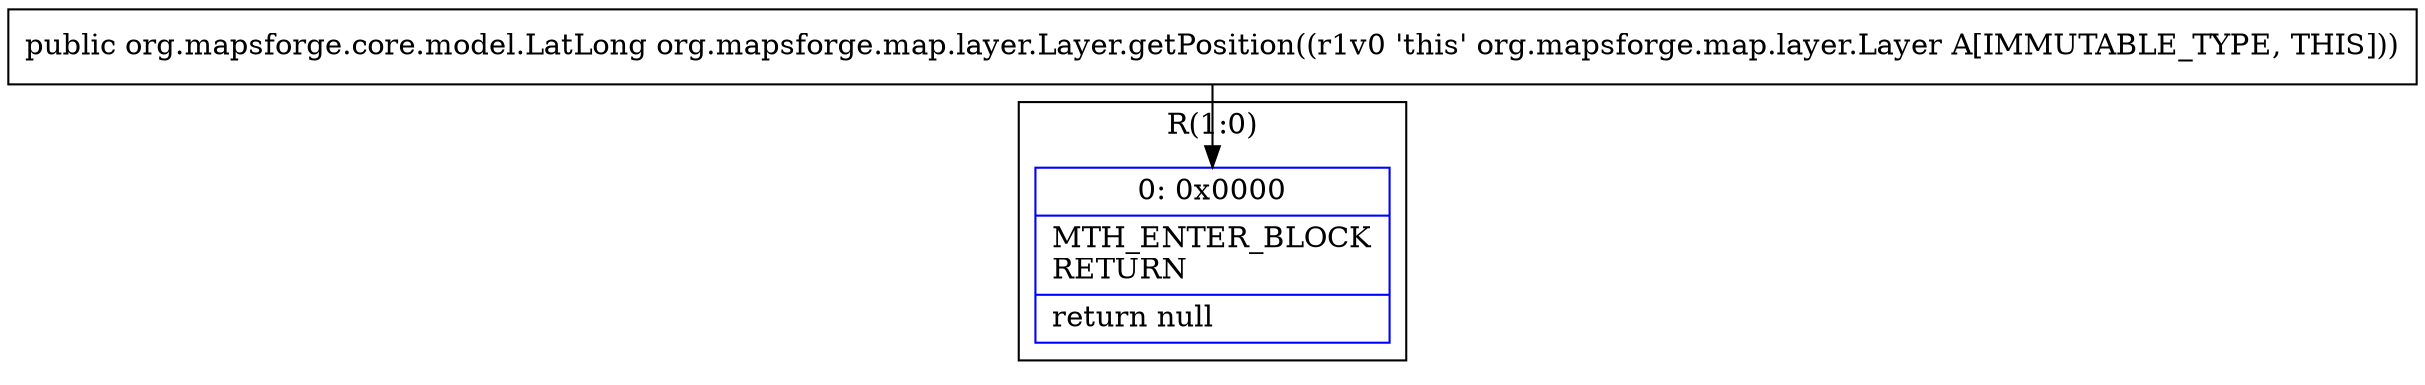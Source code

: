 digraph "CFG fororg.mapsforge.map.layer.Layer.getPosition()Lorg\/mapsforge\/core\/model\/LatLong;" {
subgraph cluster_Region_2143669505 {
label = "R(1:0)";
node [shape=record,color=blue];
Node_0 [shape=record,label="{0\:\ 0x0000|MTH_ENTER_BLOCK\lRETURN\l|return null\l}"];
}
MethodNode[shape=record,label="{public org.mapsforge.core.model.LatLong org.mapsforge.map.layer.Layer.getPosition((r1v0 'this' org.mapsforge.map.layer.Layer A[IMMUTABLE_TYPE, THIS])) }"];
MethodNode -> Node_0;
}

